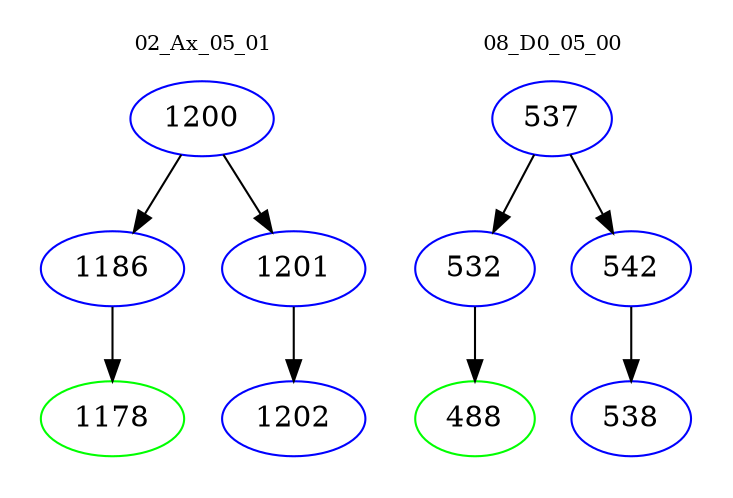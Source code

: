 digraph{
subgraph cluster_0 {
color = white
label = "02_Ax_05_01";
fontsize=10;
T0_1200 [label="1200", color="blue"]
T0_1200 -> T0_1186 [color="black"]
T0_1186 [label="1186", color="blue"]
T0_1186 -> T0_1178 [color="black"]
T0_1178 [label="1178", color="green"]
T0_1200 -> T0_1201 [color="black"]
T0_1201 [label="1201", color="blue"]
T0_1201 -> T0_1202 [color="black"]
T0_1202 [label="1202", color="blue"]
}
subgraph cluster_1 {
color = white
label = "08_D0_05_00";
fontsize=10;
T1_537 [label="537", color="blue"]
T1_537 -> T1_532 [color="black"]
T1_532 [label="532", color="blue"]
T1_532 -> T1_488 [color="black"]
T1_488 [label="488", color="green"]
T1_537 -> T1_542 [color="black"]
T1_542 [label="542", color="blue"]
T1_542 -> T1_538 [color="black"]
T1_538 [label="538", color="blue"]
}
}
